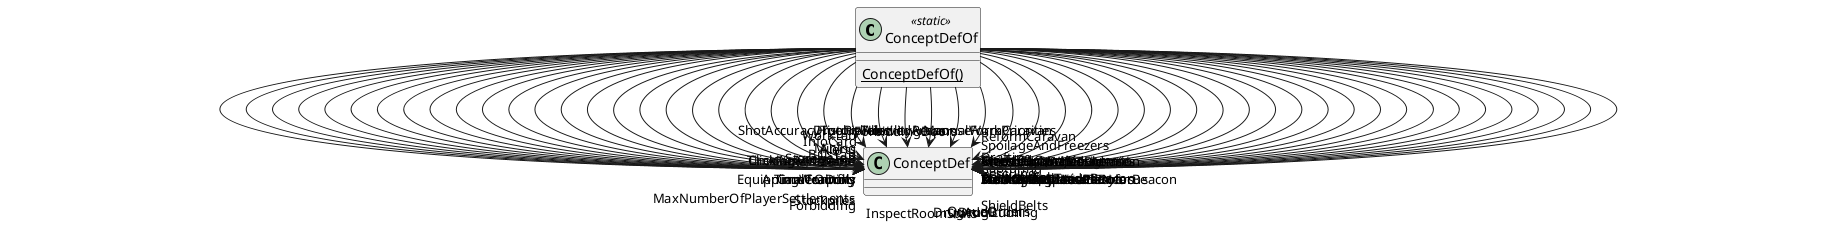 @startuml
class ConceptDefOf <<static>> {
    {static} ConceptDefOf()
}
ConceptDefOf --> "CameraDolly" ConceptDef
ConceptDefOf --> "CameraZoom" ConceptDef
ConceptDefOf --> "TimeControls" ConceptDef
ConceptDefOf --> "Pause" ConceptDef
ConceptDefOf --> "Mining" ConceptDef
ConceptDefOf --> "Forbidding" ConceptDef
ConceptDefOf --> "ForbiddingDoors" ConceptDef
ConceptDefOf --> "EquippingWeapons" ConceptDef
ConceptDefOf --> "Stockpiles" ConceptDef
ConceptDefOf --> "GrowingFood" ConceptDef
ConceptDefOf --> "InfoCard" ConceptDef
ConceptDefOf --> "AnimalTaming" ConceptDef
ConceptDefOf --> "AnimalTraining" ConceptDef
ConceptDefOf --> "InspectRoomStats" ConceptDef
ConceptDefOf --> "TimeAssignments" ConceptDef
ConceptDefOf --> "Outfits" ConceptDef
ConceptDefOf --> "DrugPolicies" ConceptDef
ConceptDefOf --> "ClickingMessages" ConceptDef
ConceptDefOf --> "HostilityResponse" ConceptDef
ConceptDefOf --> "WorkTab" ConceptDef
ConceptDefOf --> "StorageTab" ConceptDef
ConceptDefOf --> "HistoryTab" ConceptDef
ConceptDefOf --> "BillsTab" ConceptDef
ConceptDefOf --> "Alerts" ConceptDef
ConceptDefOf --> "AllowedAreas" ConceptDef
ConceptDefOf --> "ShotAccuracyTooltip" ConceptDef
ConceptDefOf --> "ManualWorkPriorities" ConceptDef
ConceptDefOf --> "SpoilageAndFreezers" ConceptDef
ConceptDefOf --> "FormCaravan" ConceptDef
ConceptDefOf --> "ReformCaravan" ConceptDef
ConceptDefOf --> "Capturing" ConceptDef
ConceptDefOf --> "Rescuing" ConceptDef
ConceptDefOf --> "Drafting" ConceptDef
ConceptDefOf --> "HomeArea" ConceptDef
ConceptDefOf --> "PrisonerTab" ConceptDef
ConceptDefOf --> "OpeningComms" ConceptDef
ConceptDefOf --> "BuildOrbitalTradeBeacon" ConceptDef
ConceptDefOf --> "MedicalOperations" ConceptDef
ConceptDefOf --> "WorldCameraMovement" ConceptDef
ConceptDefOf --> "SetGrowingZonePlant" ConceptDef
ConceptDefOf --> "AnimalsDontAttackDoors" ConceptDef
ConceptDefOf --> "InteractingWithTraders" ConceptDef
ConceptDefOf --> "DrugAddiction" ConceptDef
ConceptDefOf --> "ShieldBelts" ConceptDef
ConceptDefOf --> "DrugBurning" ConceptDef
ConceptDefOf --> "DoorOpenSpeed" ConceptDef
ConceptDefOf --> "QueueOrders" ConceptDef
ConceptDefOf --> "MeditationSchedule" ConceptDef
ConceptDefOf --> "MeditationDesiredPsyfocus" ConceptDef
ConceptDefOf --> "ArrestingCreatesEnemies" ConceptDef
ConceptDefOf --> "TradeGoodsMustBeNearBeacon" ConceptDef
ConceptDefOf --> "SwitchFlickingDesignation" ConceptDef
ConceptDefOf --> "MaxNumberOfPlayerSettlements" ConceptDef
ConceptDefOf --> "TradingRequiresPermit" ConceptDef
@enduml
